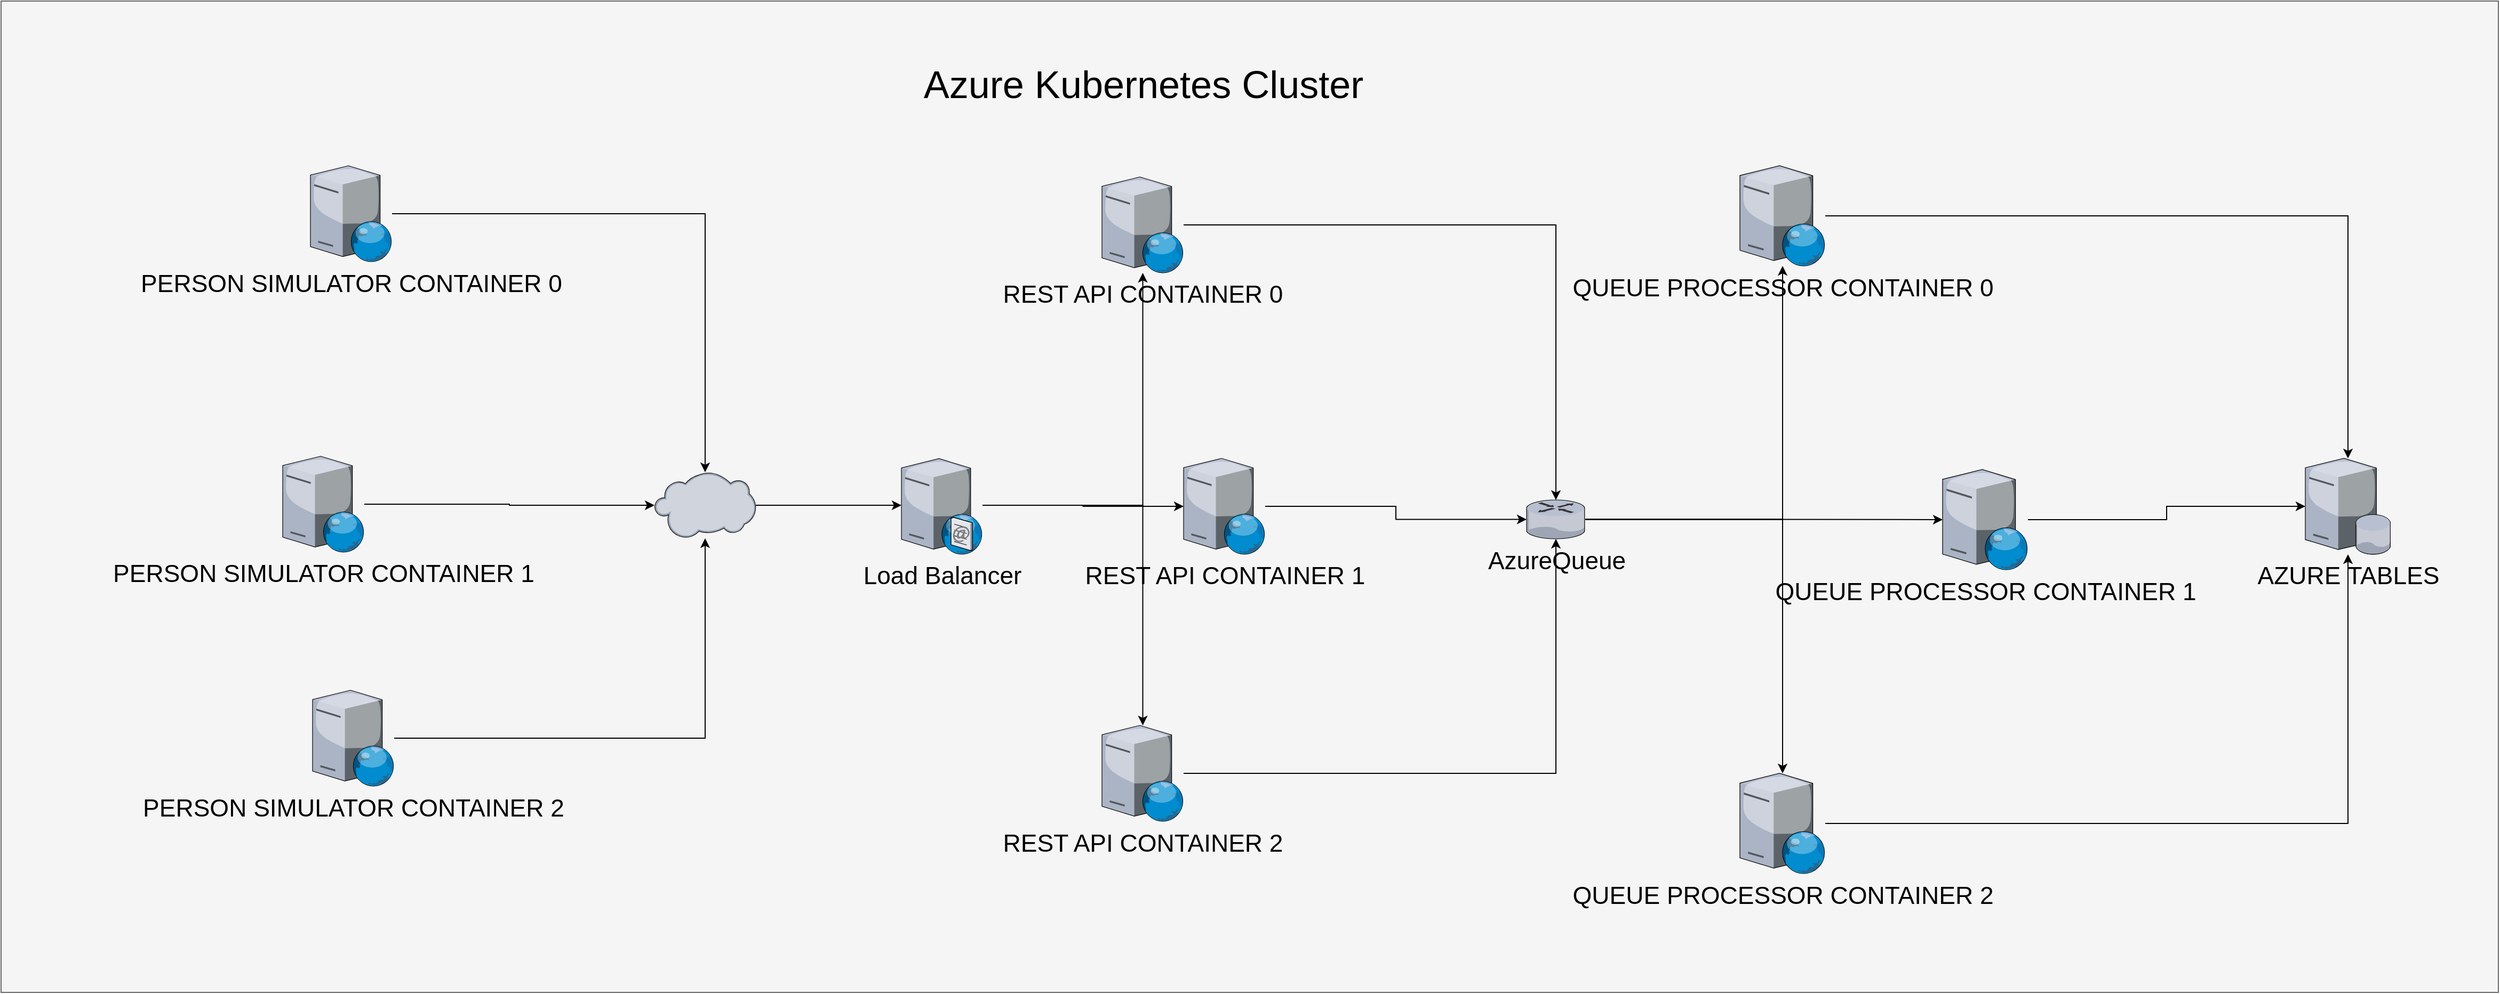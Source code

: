 <mxfile version="11.1.1" type="device"><diagram name="Page-1" id="822b0af5-4adb-64df-f703-e8dfc1f81529"><mxGraphModel dx="3900" dy="2488" grid="1" gridSize="10" guides="1" tooltips="1" connect="1" arrows="1" fold="1" page="1" pageScale="1" pageWidth="2336" pageHeight="1654" background="#ffffff" math="0" shadow="0"><root><mxCell id="0"/><mxCell id="1" parent="0"/><mxCell id="iuS3TcvxPbY9qp5Ae6oy-46" value="" style="rounded=0;whiteSpace=wrap;html=1;fontSize=23;fillColor=#f5f5f5;strokeColor=#666666;fontColor=#333333;" vertex="1" parent="1"><mxGeometry x="-370" y="-80" width="2341" height="930" as="geometry"/></mxCell><mxCell id="iuS3TcvxPbY9qp5Ae6oy-22" style="edgeStyle=orthogonalEdgeStyle;rounded=0;orthogonalLoop=1;jettySize=auto;html=1;fontSize=23;" edge="1" parent="1" source="iuS3TcvxPbY9qp5Ae6oy-5" target="iuS3TcvxPbY9qp5Ae6oy-10"><mxGeometry relative="1" as="geometry"/></mxCell><mxCell id="iuS3TcvxPbY9qp5Ae6oy-5" value="" style="verticalLabelPosition=bottom;aspect=fixed;html=1;verticalAlign=top;strokeColor=none;align=center;outlineConnect=0;shape=mxgraph.citrix.cloud;" vertex="1" parent="1"><mxGeometry x="242.5" y="362" width="95" height="62" as="geometry"/></mxCell><mxCell id="iuS3TcvxPbY9qp5Ae6oy-23" style="edgeStyle=orthogonalEdgeStyle;rounded=0;orthogonalLoop=1;jettySize=auto;html=1;fontSize=23;" edge="1" parent="1" source="iuS3TcvxPbY9qp5Ae6oy-10" target="iuS3TcvxPbY9qp5Ae6oy-19"><mxGeometry relative="1" as="geometry"/></mxCell><mxCell id="iuS3TcvxPbY9qp5Ae6oy-24" style="edgeStyle=orthogonalEdgeStyle;rounded=0;orthogonalLoop=1;jettySize=auto;html=1;fontSize=23;" edge="1" parent="1" source="iuS3TcvxPbY9qp5Ae6oy-10" target="iuS3TcvxPbY9qp5Ae6oy-20"><mxGeometry relative="1" as="geometry"/></mxCell><mxCell id="iuS3TcvxPbY9qp5Ae6oy-25" style="edgeStyle=orthogonalEdgeStyle;rounded=0;orthogonalLoop=1;jettySize=auto;html=1;fontSize=23;" edge="1" parent="1" source="iuS3TcvxPbY9qp5Ae6oy-10" target="iuS3TcvxPbY9qp5Ae6oy-21"><mxGeometry relative="1" as="geometry"/></mxCell><mxCell id="iuS3TcvxPbY9qp5Ae6oy-10" value="Load Balancer" style="verticalLabelPosition=bottom;aspect=fixed;html=1;verticalAlign=top;strokeColor=none;align=center;outlineConnect=0;shape=mxgraph.citrix.smtp_server;fontSize=23;" vertex="1" parent="1"><mxGeometry x="474" y="347" width="76" height="92" as="geometry"/></mxCell><mxCell id="iuS3TcvxPbY9qp5Ae6oy-27" style="edgeStyle=orthogonalEdgeStyle;rounded=0;orthogonalLoop=1;jettySize=auto;html=1;fontSize=23;" edge="1" parent="1" source="iuS3TcvxPbY9qp5Ae6oy-19" target="iuS3TcvxPbY9qp5Ae6oy-26"><mxGeometry relative="1" as="geometry"/></mxCell><mxCell id="iuS3TcvxPbY9qp5Ae6oy-19" value="REST API CONTAINER 0" style="verticalLabelPosition=bottom;aspect=fixed;html=1;verticalAlign=top;strokeColor=none;align=center;outlineConnect=0;shape=mxgraph.citrix.web_server;fontSize=23;" vertex="1" parent="1"><mxGeometry x="662" y="85" width="76.5" height="90" as="geometry"/></mxCell><mxCell id="iuS3TcvxPbY9qp5Ae6oy-28" style="edgeStyle=orthogonalEdgeStyle;rounded=0;orthogonalLoop=1;jettySize=auto;html=1;fontSize=23;" edge="1" parent="1" source="iuS3TcvxPbY9qp5Ae6oy-20" target="iuS3TcvxPbY9qp5Ae6oy-26"><mxGeometry relative="1" as="geometry"/></mxCell><mxCell id="iuS3TcvxPbY9qp5Ae6oy-20" value="REST API CONTAINER 1" style="verticalLabelPosition=bottom;aspect=fixed;html=1;verticalAlign=top;strokeColor=none;align=center;outlineConnect=0;shape=mxgraph.citrix.web_server;fontSize=23;" vertex="1" parent="1"><mxGeometry x="738.5" y="349" width="76.5" height="90" as="geometry"/></mxCell><mxCell id="iuS3TcvxPbY9qp5Ae6oy-29" style="edgeStyle=orthogonalEdgeStyle;rounded=0;orthogonalLoop=1;jettySize=auto;html=1;fontSize=23;" edge="1" parent="1" source="iuS3TcvxPbY9qp5Ae6oy-21" target="iuS3TcvxPbY9qp5Ae6oy-26"><mxGeometry relative="1" as="geometry"/></mxCell><mxCell id="iuS3TcvxPbY9qp5Ae6oy-21" value="REST API CONTAINER 2" style="verticalLabelPosition=bottom;aspect=fixed;html=1;verticalAlign=top;strokeColor=none;align=center;outlineConnect=0;shape=mxgraph.citrix.web_server;fontSize=23;" vertex="1" parent="1"><mxGeometry x="662" y="599.5" width="76.5" height="90" as="geometry"/></mxCell><mxCell id="iuS3TcvxPbY9qp5Ae6oy-36" style="edgeStyle=orthogonalEdgeStyle;rounded=0;orthogonalLoop=1;jettySize=auto;html=1;fontSize=23;" edge="1" parent="1" source="iuS3TcvxPbY9qp5Ae6oy-26" target="iuS3TcvxPbY9qp5Ae6oy-30"><mxGeometry relative="1" as="geometry"/></mxCell><mxCell id="iuS3TcvxPbY9qp5Ae6oy-39" style="edgeStyle=orthogonalEdgeStyle;rounded=0;orthogonalLoop=1;jettySize=auto;html=1;fontSize=23;" edge="1" parent="1" source="iuS3TcvxPbY9qp5Ae6oy-26" target="iuS3TcvxPbY9qp5Ae6oy-34"><mxGeometry relative="1" as="geometry"/></mxCell><mxCell id="iuS3TcvxPbY9qp5Ae6oy-40" style="edgeStyle=orthogonalEdgeStyle;rounded=0;orthogonalLoop=1;jettySize=auto;html=1;fontSize=23;" edge="1" parent="1" source="iuS3TcvxPbY9qp5Ae6oy-26" target="iuS3TcvxPbY9qp5Ae6oy-35"><mxGeometry relative="1" as="geometry"/></mxCell><mxCell id="iuS3TcvxPbY9qp5Ae6oy-26" value="AzureQueue" style="verticalLabelPosition=bottom;aspect=fixed;html=1;verticalAlign=top;strokeColor=none;align=center;outlineConnect=0;shape=mxgraph.citrix.router;fontSize=23;" vertex="1" parent="1"><mxGeometry x="1060" y="388" width="55" height="36.5" as="geometry"/></mxCell><mxCell id="iuS3TcvxPbY9qp5Ae6oy-42" style="edgeStyle=orthogonalEdgeStyle;rounded=0;orthogonalLoop=1;jettySize=auto;html=1;fontSize=23;" edge="1" parent="1" source="iuS3TcvxPbY9qp5Ae6oy-30" target="iuS3TcvxPbY9qp5Ae6oy-41"><mxGeometry relative="1" as="geometry"/></mxCell><mxCell id="iuS3TcvxPbY9qp5Ae6oy-30" value="QUEUE PROCESSOR CONTAINER 0" style="verticalLabelPosition=bottom;aspect=fixed;html=1;verticalAlign=top;strokeColor=none;align=center;outlineConnect=0;shape=mxgraph.citrix.web_server;fontSize=23;" vertex="1" parent="1"><mxGeometry x="1260" y="74.5" width="80" height="94" as="geometry"/></mxCell><mxCell id="iuS3TcvxPbY9qp5Ae6oy-43" style="edgeStyle=orthogonalEdgeStyle;rounded=0;orthogonalLoop=1;jettySize=auto;html=1;fontSize=23;" edge="1" parent="1" source="iuS3TcvxPbY9qp5Ae6oy-34" target="iuS3TcvxPbY9qp5Ae6oy-41"><mxGeometry relative="1" as="geometry"/></mxCell><mxCell id="iuS3TcvxPbY9qp5Ae6oy-34" value="QUEUE PROCESSOR CONTAINER 1" style="verticalLabelPosition=bottom;aspect=fixed;html=1;verticalAlign=top;strokeColor=none;align=center;outlineConnect=0;shape=mxgraph.citrix.web_server;fontSize=23;" vertex="1" parent="1"><mxGeometry x="1450" y="359.5" width="80" height="94" as="geometry"/></mxCell><mxCell id="iuS3TcvxPbY9qp5Ae6oy-44" style="edgeStyle=orthogonalEdgeStyle;rounded=0;orthogonalLoop=1;jettySize=auto;html=1;fontSize=23;" edge="1" parent="1" source="iuS3TcvxPbY9qp5Ae6oy-35" target="iuS3TcvxPbY9qp5Ae6oy-41"><mxGeometry relative="1" as="geometry"/></mxCell><mxCell id="iuS3TcvxPbY9qp5Ae6oy-35" value="QUEUE PROCESSOR CONTAINER 2&lt;br&gt;" style="verticalLabelPosition=bottom;aspect=fixed;html=1;verticalAlign=top;strokeColor=none;align=center;outlineConnect=0;shape=mxgraph.citrix.web_server;fontSize=23;" vertex="1" parent="1"><mxGeometry x="1260" y="644.5" width="80" height="94" as="geometry"/></mxCell><mxCell id="iuS3TcvxPbY9qp5Ae6oy-41" value="AZURE TABLES" style="verticalLabelPosition=bottom;aspect=fixed;html=1;verticalAlign=top;strokeColor=none;align=center;outlineConnect=0;shape=mxgraph.citrix.database_server;fontSize=23;" vertex="1" parent="1"><mxGeometry x="1790" y="349" width="80" height="90" as="geometry"/></mxCell><mxCell id="iuS3TcvxPbY9qp5Ae6oy-47" value="Azure Kubernetes Cluster" style="text;html=1;strokeColor=none;fillColor=none;align=center;verticalAlign=middle;whiteSpace=wrap;rounded=0;fontSize=36;" vertex="1" parent="1"><mxGeometry x="412.5" y="-42" width="576" height="80" as="geometry"/></mxCell><mxCell id="iuS3TcvxPbY9qp5Ae6oy-54" style="edgeStyle=orthogonalEdgeStyle;rounded=0;orthogonalLoop=1;jettySize=auto;html=1;fontSize=36;" edge="1" parent="1" source="iuS3TcvxPbY9qp5Ae6oy-49" target="iuS3TcvxPbY9qp5Ae6oy-5"><mxGeometry relative="1" as="geometry"/></mxCell><mxCell id="iuS3TcvxPbY9qp5Ae6oy-49" value="PERSON SIMULATOR CONTAINER 0" style="verticalLabelPosition=bottom;aspect=fixed;html=1;verticalAlign=top;strokeColor=none;align=center;outlineConnect=0;shape=mxgraph.citrix.web_server;fontSize=23;" vertex="1" parent="1"><mxGeometry x="-80" y="74.5" width="76.5" height="90" as="geometry"/></mxCell><mxCell id="iuS3TcvxPbY9qp5Ae6oy-55" style="edgeStyle=orthogonalEdgeStyle;rounded=0;orthogonalLoop=1;jettySize=auto;html=1;fontSize=36;" edge="1" parent="1" source="iuS3TcvxPbY9qp5Ae6oy-52" target="iuS3TcvxPbY9qp5Ae6oy-5"><mxGeometry relative="1" as="geometry"/></mxCell><mxCell id="iuS3TcvxPbY9qp5Ae6oy-52" value="PERSON SIMULATOR CONTAINER 1&lt;br&gt;" style="verticalLabelPosition=bottom;aspect=fixed;html=1;verticalAlign=top;strokeColor=none;align=center;outlineConnect=0;shape=mxgraph.citrix.web_server;fontSize=23;" vertex="1" parent="1"><mxGeometry x="-106" y="347" width="76.5" height="90" as="geometry"/></mxCell><mxCell id="iuS3TcvxPbY9qp5Ae6oy-56" style="edgeStyle=orthogonalEdgeStyle;rounded=0;orthogonalLoop=1;jettySize=auto;html=1;fontSize=36;" edge="1" parent="1" source="iuS3TcvxPbY9qp5Ae6oy-53" target="iuS3TcvxPbY9qp5Ae6oy-5"><mxGeometry relative="1" as="geometry"/></mxCell><mxCell id="iuS3TcvxPbY9qp5Ae6oy-53" value="PERSON SIMULATOR CONTAINER 2&lt;br&gt;" style="verticalLabelPosition=bottom;aspect=fixed;html=1;verticalAlign=top;strokeColor=none;align=center;outlineConnect=0;shape=mxgraph.citrix.web_server;fontSize=23;" vertex="1" parent="1"><mxGeometry x="-78" y="566.5" width="76.5" height="90" as="geometry"/></mxCell></root></mxGraphModel></diagram></mxfile>